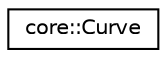 digraph "Graphical Class Hierarchy"
{
 // LATEX_PDF_SIZE
  edge [fontname="Helvetica",fontsize="10",labelfontname="Helvetica",labelfontsize="10"];
  node [fontname="Helvetica",fontsize="10",shape=record];
  rankdir="LR";
  Node0 [label="core::Curve",height=0.2,width=0.4,color="black", fillcolor="white", style="filled",URL="$db/d40/structcore_1_1Curve.html",tooltip=" "];
}
